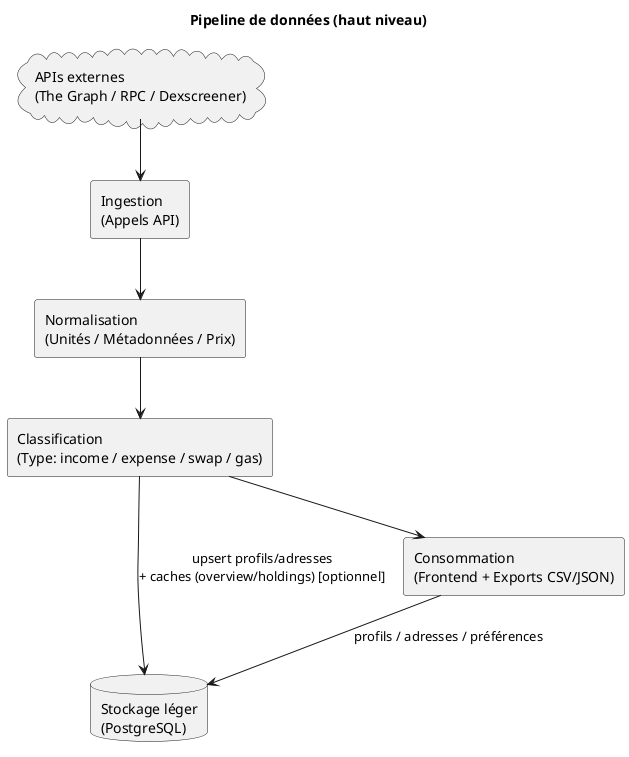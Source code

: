 @startuml
skinparam theme plain
skinparam monochrome true
title Pipeline de données (haut niveau)

cloud "APIs externes\n(The Graph / RPC / Dexscreener)" as EXT
rectangle "Ingestion\n(Appels API)" as ING
rectangle "Normalisation\n(Unités / Métadonnées / Prix)" as NORM
rectangle "Classification\n(Type: income / expense / swap / gas)" as CLASS
database "Stockage léger\n(PostgreSQL)" as DB
rectangle "Consommation\n(Frontend + Exports CSV/JSON)" as FE

EXT --> ING
ING --> NORM
NORM --> CLASS
CLASS --> FE

' Écritures/lectures minimales (pas de stockage de toutes les transactions)
CLASS --> DB : upsert profils/adresses\n+ caches (overview/holdings) [optionnel]
FE --> DB : profils / adresses / préférences
@enduml
